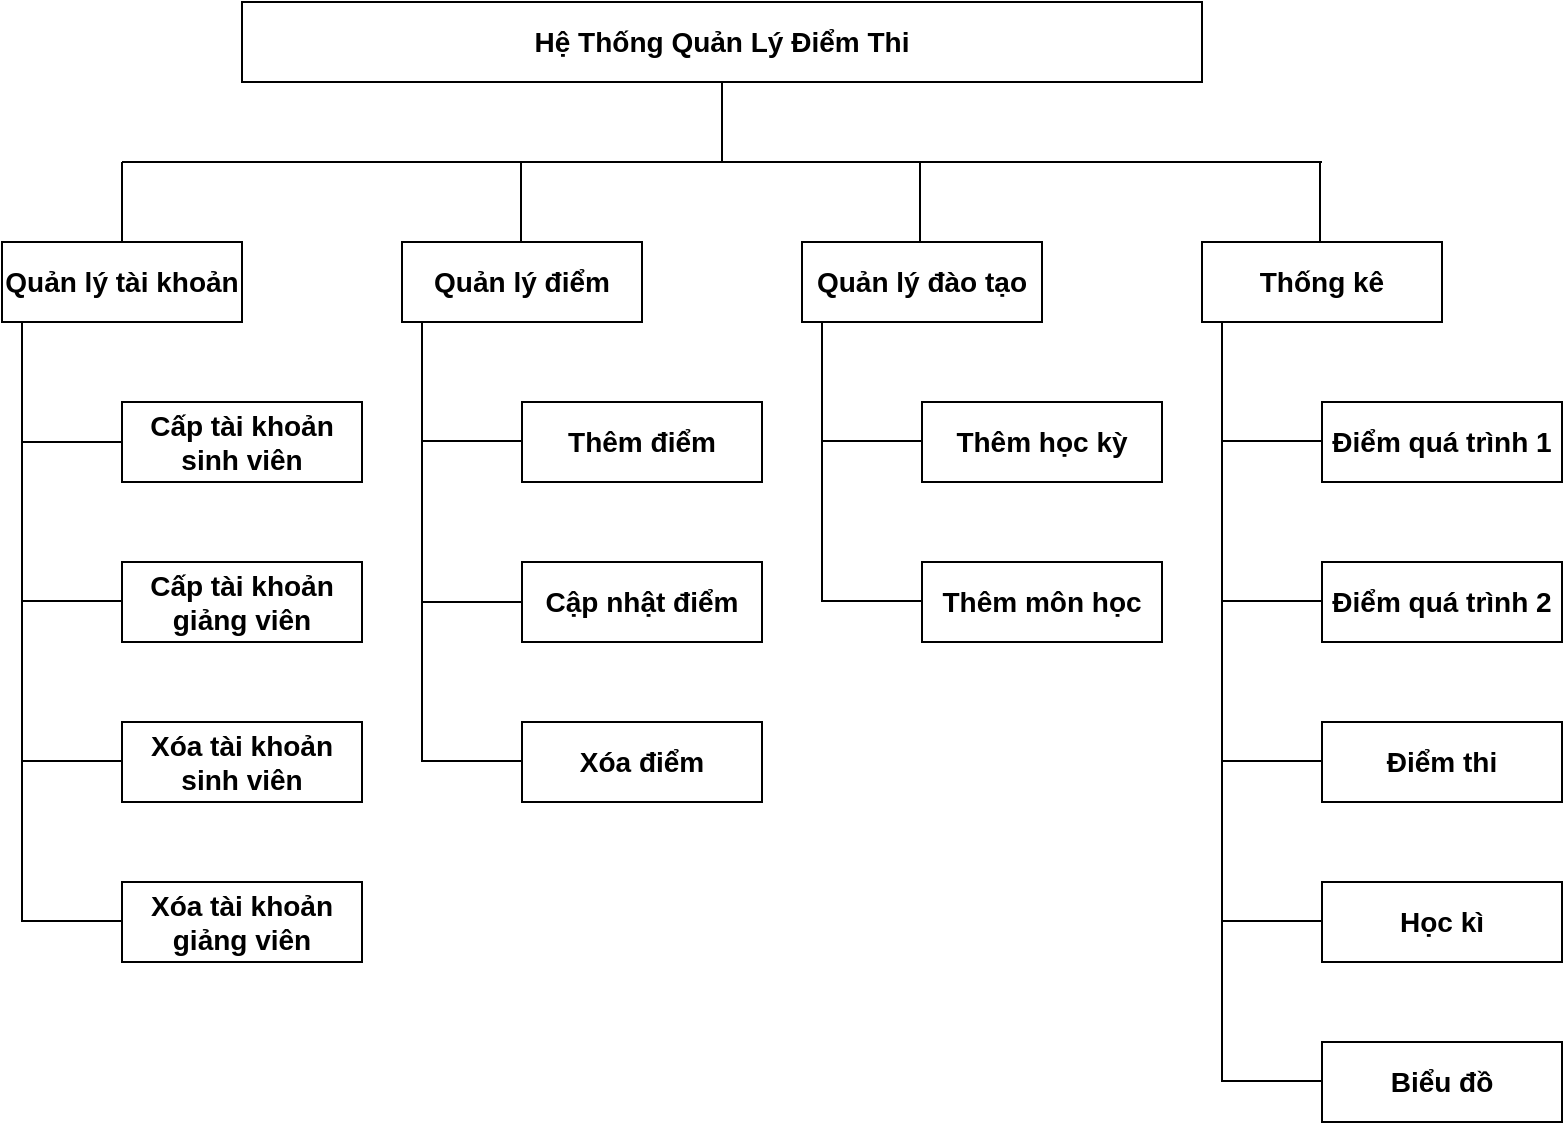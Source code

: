 <mxfile version="25.0.3">
  <diagram name="Trang-1" id="y7FxIvlwSS2VYgq7TVbd">
    <mxGraphModel dx="1129" dy="561" grid="0" gridSize="10" guides="1" tooltips="1" connect="1" arrows="1" fold="1" page="1" pageScale="1" pageWidth="1169" pageHeight="827" background="none" math="0" shadow="0">
      <root>
        <mxCell id="0" />
        <mxCell id="1" parent="0" />
        <mxCell id="SwT-NRFfroR6oMXkltka-1" value="Hệ Thống Quản Lý Điểm Thi" style="rounded=0;whiteSpace=wrap;html=1;fontSize=14;fontStyle=1" vertex="1" parent="1">
          <mxGeometry x="200" y="40" width="480" height="40" as="geometry" />
        </mxCell>
        <mxCell id="SwT-NRFfroR6oMXkltka-3" value="" style="endArrow=none;html=1;rounded=0;" edge="1" parent="1">
          <mxGeometry width="50" height="50" relative="1" as="geometry">
            <mxPoint x="740" y="120" as="sourcePoint" />
            <mxPoint x="140" y="120" as="targetPoint" />
          </mxGeometry>
        </mxCell>
        <mxCell id="SwT-NRFfroR6oMXkltka-4" value="Quản lý tài khoản" style="rounded=0;whiteSpace=wrap;html=1;fontSize=14;fontStyle=1" vertex="1" parent="1">
          <mxGeometry x="80" y="160" width="120" height="40" as="geometry" />
        </mxCell>
        <mxCell id="SwT-NRFfroR6oMXkltka-5" value="Quản lý điểm" style="rounded=0;whiteSpace=wrap;html=1;fontSize=14;fontStyle=1" vertex="1" parent="1">
          <mxGeometry x="280" y="160" width="120" height="40" as="geometry" />
        </mxCell>
        <mxCell id="SwT-NRFfroR6oMXkltka-6" value="Quản lý đào tạo" style="rounded=0;whiteSpace=wrap;html=1;fontSize=14;fontStyle=1" vertex="1" parent="1">
          <mxGeometry x="480" y="160" width="120" height="40" as="geometry" />
        </mxCell>
        <mxCell id="SwT-NRFfroR6oMXkltka-7" value="Thống kê" style="rounded=0;whiteSpace=wrap;html=1;fontSize=14;fontStyle=1" vertex="1" parent="1">
          <mxGeometry x="680" y="160" width="120" height="40" as="geometry" />
        </mxCell>
        <mxCell id="SwT-NRFfroR6oMXkltka-12" value="" style="endArrow=none;html=1;rounded=0;" edge="1" parent="1">
          <mxGeometry width="50" height="50" relative="1" as="geometry">
            <mxPoint x="90" y="500" as="sourcePoint" />
            <mxPoint x="90" y="200" as="targetPoint" />
          </mxGeometry>
        </mxCell>
        <mxCell id="SwT-NRFfroR6oMXkltka-13" value="" style="endArrow=none;html=1;rounded=0;" edge="1" parent="1">
          <mxGeometry width="50" height="50" relative="1" as="geometry">
            <mxPoint x="690" y="580" as="sourcePoint" />
            <mxPoint x="690" y="200" as="targetPoint" />
          </mxGeometry>
        </mxCell>
        <mxCell id="SwT-NRFfroR6oMXkltka-14" value="" style="endArrow=none;html=1;rounded=0;" edge="1" parent="1">
          <mxGeometry width="50" height="50" relative="1" as="geometry">
            <mxPoint x="490" y="340" as="sourcePoint" />
            <mxPoint x="490" y="200" as="targetPoint" />
          </mxGeometry>
        </mxCell>
        <mxCell id="SwT-NRFfroR6oMXkltka-15" value="" style="endArrow=none;html=1;rounded=0;" edge="1" parent="1">
          <mxGeometry width="50" height="50" relative="1" as="geometry">
            <mxPoint x="290" y="420" as="sourcePoint" />
            <mxPoint x="290" y="200" as="targetPoint" />
          </mxGeometry>
        </mxCell>
        <mxCell id="SwT-NRFfroR6oMXkltka-16" value="Cấp tài khoản sinh viên" style="rounded=0;whiteSpace=wrap;html=1;fontStyle=1;fontSize=14;textShadow=0;" vertex="1" parent="1">
          <mxGeometry x="140" y="240" width="120" height="40" as="geometry" />
        </mxCell>
        <mxCell id="SwT-NRFfroR6oMXkltka-17" value="Cấp tài khoản giảng viên" style="rounded=0;whiteSpace=wrap;html=1;fontStyle=1;fontSize=14;textShadow=0;" vertex="1" parent="1">
          <mxGeometry x="140" y="320" width="120" height="40" as="geometry" />
        </mxCell>
        <mxCell id="SwT-NRFfroR6oMXkltka-18" value="Xóa tài khoản sinh viên" style="rounded=0;whiteSpace=wrap;html=1;fontStyle=1;fontSize=14;textShadow=0;" vertex="1" parent="1">
          <mxGeometry x="140" y="400" width="120" height="40" as="geometry" />
        </mxCell>
        <mxCell id="SwT-NRFfroR6oMXkltka-19" value="Xóa tài khoản giảng viên" style="rounded=0;whiteSpace=wrap;html=1;fontStyle=1;fontSize=14;textShadow=0;" vertex="1" parent="1">
          <mxGeometry x="140" y="480" width="120" height="40" as="geometry" />
        </mxCell>
        <mxCell id="SwT-NRFfroR6oMXkltka-20" value="Thêm điểm" style="rounded=0;whiteSpace=wrap;html=1;fontStyle=1;fontSize=14;textShadow=0;" vertex="1" parent="1">
          <mxGeometry x="340" y="240" width="120" height="40" as="geometry" />
        </mxCell>
        <mxCell id="SwT-NRFfroR6oMXkltka-21" value="Cập nhật điểm" style="rounded=0;whiteSpace=wrap;html=1;fontStyle=1;fontSize=14;textShadow=0;" vertex="1" parent="1">
          <mxGeometry x="340" y="320" width="120" height="40" as="geometry" />
        </mxCell>
        <mxCell id="SwT-NRFfroR6oMXkltka-22" value="Xóa điểm" style="rounded=0;whiteSpace=wrap;html=1;fontStyle=1;fontSize=14;textShadow=0;" vertex="1" parent="1">
          <mxGeometry x="340" y="400" width="120" height="40" as="geometry" />
        </mxCell>
        <mxCell id="SwT-NRFfroR6oMXkltka-23" value="Thêm học kỳ" style="rounded=0;whiteSpace=wrap;html=1;fontStyle=1;fontSize=14;textShadow=0;" vertex="1" parent="1">
          <mxGeometry x="540" y="240" width="120" height="40" as="geometry" />
        </mxCell>
        <mxCell id="SwT-NRFfroR6oMXkltka-24" value="Thêm môn học" style="rounded=0;whiteSpace=wrap;html=1;fontStyle=1;fontSize=14;textShadow=0;" vertex="1" parent="1">
          <mxGeometry x="540" y="320" width="120" height="40" as="geometry" />
        </mxCell>
        <mxCell id="SwT-NRFfroR6oMXkltka-25" value="Điểm quá trình 2" style="rounded=0;whiteSpace=wrap;html=1;fontStyle=1;fontSize=14;textShadow=0;" vertex="1" parent="1">
          <mxGeometry x="740" y="320" width="120" height="40" as="geometry" />
        </mxCell>
        <mxCell id="SwT-NRFfroR6oMXkltka-26" value="Học kì" style="rounded=0;whiteSpace=wrap;html=1;fontStyle=1;fontSize=14;textShadow=0;" vertex="1" parent="1">
          <mxGeometry x="740" y="480" width="120" height="40" as="geometry" />
        </mxCell>
        <mxCell id="SwT-NRFfroR6oMXkltka-27" value="Điểm thi" style="rounded=0;whiteSpace=wrap;html=1;fontStyle=1;fontSize=14;textShadow=0;" vertex="1" parent="1">
          <mxGeometry x="740" y="400" width="120" height="40" as="geometry" />
        </mxCell>
        <mxCell id="SwT-NRFfroR6oMXkltka-28" value="Điểm quá trình 1" style="rounded=0;whiteSpace=wrap;html=1;fontStyle=1;fontSize=14;textShadow=0;" vertex="1" parent="1">
          <mxGeometry x="740" y="240" width="120" height="40" as="geometry" />
        </mxCell>
        <mxCell id="SwT-NRFfroR6oMXkltka-29" value="" style="endArrow=none;html=1;rounded=0;exitX=0;exitY=0.5;exitDx=0;exitDy=0;" edge="1" parent="1" source="SwT-NRFfroR6oMXkltka-16">
          <mxGeometry width="50" height="50" relative="1" as="geometry">
            <mxPoint x="40" y="310" as="sourcePoint" />
            <mxPoint x="90" y="260" as="targetPoint" />
          </mxGeometry>
        </mxCell>
        <mxCell id="SwT-NRFfroR6oMXkltka-30" value="" style="endArrow=none;html=1;rounded=0;exitX=0;exitY=0.5;exitDx=0;exitDy=0;" edge="1" parent="1">
          <mxGeometry width="50" height="50" relative="1" as="geometry">
            <mxPoint x="540" y="259.5" as="sourcePoint" />
            <mxPoint x="490" y="259.5" as="targetPoint" />
          </mxGeometry>
        </mxCell>
        <mxCell id="SwT-NRFfroR6oMXkltka-31" value="" style="endArrow=none;html=1;rounded=0;exitX=0;exitY=0.5;exitDx=0;exitDy=0;" edge="1" parent="1">
          <mxGeometry width="50" height="50" relative="1" as="geometry">
            <mxPoint x="340" y="340" as="sourcePoint" />
            <mxPoint x="290" y="340" as="targetPoint" />
          </mxGeometry>
        </mxCell>
        <mxCell id="SwT-NRFfroR6oMXkltka-32" value="" style="endArrow=none;html=1;rounded=0;exitX=0;exitY=0.5;exitDx=0;exitDy=0;" edge="1" parent="1">
          <mxGeometry width="50" height="50" relative="1" as="geometry">
            <mxPoint x="740" y="259.5" as="sourcePoint" />
            <mxPoint x="690" y="259.5" as="targetPoint" />
          </mxGeometry>
        </mxCell>
        <mxCell id="SwT-NRFfroR6oMXkltka-33" value="" style="endArrow=none;html=1;rounded=0;exitX=0;exitY=0.5;exitDx=0;exitDy=0;" edge="1" parent="1">
          <mxGeometry width="50" height="50" relative="1" as="geometry">
            <mxPoint x="140" y="339.5" as="sourcePoint" />
            <mxPoint x="90" y="339.5" as="targetPoint" />
          </mxGeometry>
        </mxCell>
        <mxCell id="SwT-NRFfroR6oMXkltka-34" value="" style="endArrow=none;html=1;rounded=0;exitX=0;exitY=0.5;exitDx=0;exitDy=0;" edge="1" parent="1">
          <mxGeometry width="50" height="50" relative="1" as="geometry">
            <mxPoint x="540" y="339.5" as="sourcePoint" />
            <mxPoint x="490" y="339.5" as="targetPoint" />
          </mxGeometry>
        </mxCell>
        <mxCell id="SwT-NRFfroR6oMXkltka-35" value="" style="endArrow=none;html=1;rounded=0;exitX=0;exitY=0.5;exitDx=0;exitDy=0;" edge="1" parent="1">
          <mxGeometry width="50" height="50" relative="1" as="geometry">
            <mxPoint x="200" y="320" as="sourcePoint" />
            <mxPoint x="150" y="320" as="targetPoint" />
          </mxGeometry>
        </mxCell>
        <mxCell id="SwT-NRFfroR6oMXkltka-36" value="" style="endArrow=none;html=1;rounded=0;exitX=0;exitY=0.5;exitDx=0;exitDy=0;" edge="1" parent="1">
          <mxGeometry width="50" height="50" relative="1" as="geometry">
            <mxPoint x="340" y="419.5" as="sourcePoint" />
            <mxPoint x="290" y="419.5" as="targetPoint" />
          </mxGeometry>
        </mxCell>
        <mxCell id="SwT-NRFfroR6oMXkltka-37" value="" style="endArrow=none;html=1;rounded=0;exitX=0;exitY=0.5;exitDx=0;exitDy=0;" edge="1" parent="1">
          <mxGeometry width="50" height="50" relative="1" as="geometry">
            <mxPoint x="340" y="259.5" as="sourcePoint" />
            <mxPoint x="290" y="259.5" as="targetPoint" />
          </mxGeometry>
        </mxCell>
        <mxCell id="SwT-NRFfroR6oMXkltka-38" value="" style="endArrow=none;html=1;rounded=0;exitX=0;exitY=0.5;exitDx=0;exitDy=0;" edge="1" parent="1">
          <mxGeometry width="50" height="50" relative="1" as="geometry">
            <mxPoint x="740" y="339.5" as="sourcePoint" />
            <mxPoint x="690" y="339.5" as="targetPoint" />
          </mxGeometry>
        </mxCell>
        <mxCell id="SwT-NRFfroR6oMXkltka-39" value="" style="endArrow=none;html=1;rounded=0;exitX=0;exitY=0.5;exitDx=0;exitDy=0;" edge="1" parent="1">
          <mxGeometry width="50" height="50" relative="1" as="geometry">
            <mxPoint x="140" y="419.5" as="sourcePoint" />
            <mxPoint x="90" y="419.5" as="targetPoint" />
          </mxGeometry>
        </mxCell>
        <mxCell id="SwT-NRFfroR6oMXkltka-40" value="" style="endArrow=none;html=1;rounded=0;exitX=0;exitY=0.5;exitDx=0;exitDy=0;" edge="1" parent="1">
          <mxGeometry width="50" height="50" relative="1" as="geometry">
            <mxPoint x="140" y="499.5" as="sourcePoint" />
            <mxPoint x="90" y="499.5" as="targetPoint" />
          </mxGeometry>
        </mxCell>
        <mxCell id="SwT-NRFfroR6oMXkltka-41" value="" style="endArrow=none;html=1;rounded=0;exitX=0;exitY=0.5;exitDx=0;exitDy=0;" edge="1" parent="1">
          <mxGeometry width="50" height="50" relative="1" as="geometry">
            <mxPoint x="740" y="419.5" as="sourcePoint" />
            <mxPoint x="690" y="419.5" as="targetPoint" />
          </mxGeometry>
        </mxCell>
        <mxCell id="SwT-NRFfroR6oMXkltka-42" value="" style="endArrow=none;html=1;rounded=0;exitX=0;exitY=0.5;exitDx=0;exitDy=0;" edge="1" parent="1">
          <mxGeometry width="50" height="50" relative="1" as="geometry">
            <mxPoint x="740" y="499.5" as="sourcePoint" />
            <mxPoint x="690" y="499.5" as="targetPoint" />
          </mxGeometry>
        </mxCell>
        <mxCell id="SwT-NRFfroR6oMXkltka-43" value="" style="endArrow=none;html=1;rounded=0;" edge="1" parent="1">
          <mxGeometry width="50" height="50" relative="1" as="geometry">
            <mxPoint x="440" y="120" as="sourcePoint" />
            <mxPoint x="440" y="80" as="targetPoint" />
          </mxGeometry>
        </mxCell>
        <mxCell id="SwT-NRFfroR6oMXkltka-44" value="" style="endArrow=none;html=1;rounded=0;" edge="1" parent="1">
          <mxGeometry width="50" height="50" relative="1" as="geometry">
            <mxPoint x="140" y="160" as="sourcePoint" />
            <mxPoint x="140" y="120" as="targetPoint" />
          </mxGeometry>
        </mxCell>
        <mxCell id="SwT-NRFfroR6oMXkltka-45" value="" style="endArrow=none;html=1;rounded=0;" edge="1" parent="1">
          <mxGeometry width="50" height="50" relative="1" as="geometry">
            <mxPoint x="339.5" y="160" as="sourcePoint" />
            <mxPoint x="339.5" y="120" as="targetPoint" />
          </mxGeometry>
        </mxCell>
        <mxCell id="SwT-NRFfroR6oMXkltka-46" value="" style="endArrow=none;html=1;rounded=0;" edge="1" parent="1">
          <mxGeometry width="50" height="50" relative="1" as="geometry">
            <mxPoint x="539" y="160" as="sourcePoint" />
            <mxPoint x="539" y="120" as="targetPoint" />
          </mxGeometry>
        </mxCell>
        <mxCell id="SwT-NRFfroR6oMXkltka-47" value="" style="endArrow=none;html=1;rounded=0;" edge="1" parent="1">
          <mxGeometry width="50" height="50" relative="1" as="geometry">
            <mxPoint x="739" y="160" as="sourcePoint" />
            <mxPoint x="739" y="120" as="targetPoint" />
          </mxGeometry>
        </mxCell>
        <mxCell id="SwT-NRFfroR6oMXkltka-48" value="Biểu đồ" style="rounded=0;whiteSpace=wrap;html=1;fontStyle=1;fontSize=14;textShadow=0;" vertex="1" parent="1">
          <mxGeometry x="740" y="560" width="120" height="40" as="geometry" />
        </mxCell>
        <mxCell id="SwT-NRFfroR6oMXkltka-49" value="" style="endArrow=none;html=1;rounded=0;exitX=0;exitY=0.5;exitDx=0;exitDy=0;" edge="1" parent="1">
          <mxGeometry width="50" height="50" relative="1" as="geometry">
            <mxPoint x="740" y="579.5" as="sourcePoint" />
            <mxPoint x="690" y="579.5" as="targetPoint" />
          </mxGeometry>
        </mxCell>
      </root>
    </mxGraphModel>
  </diagram>
</mxfile>
